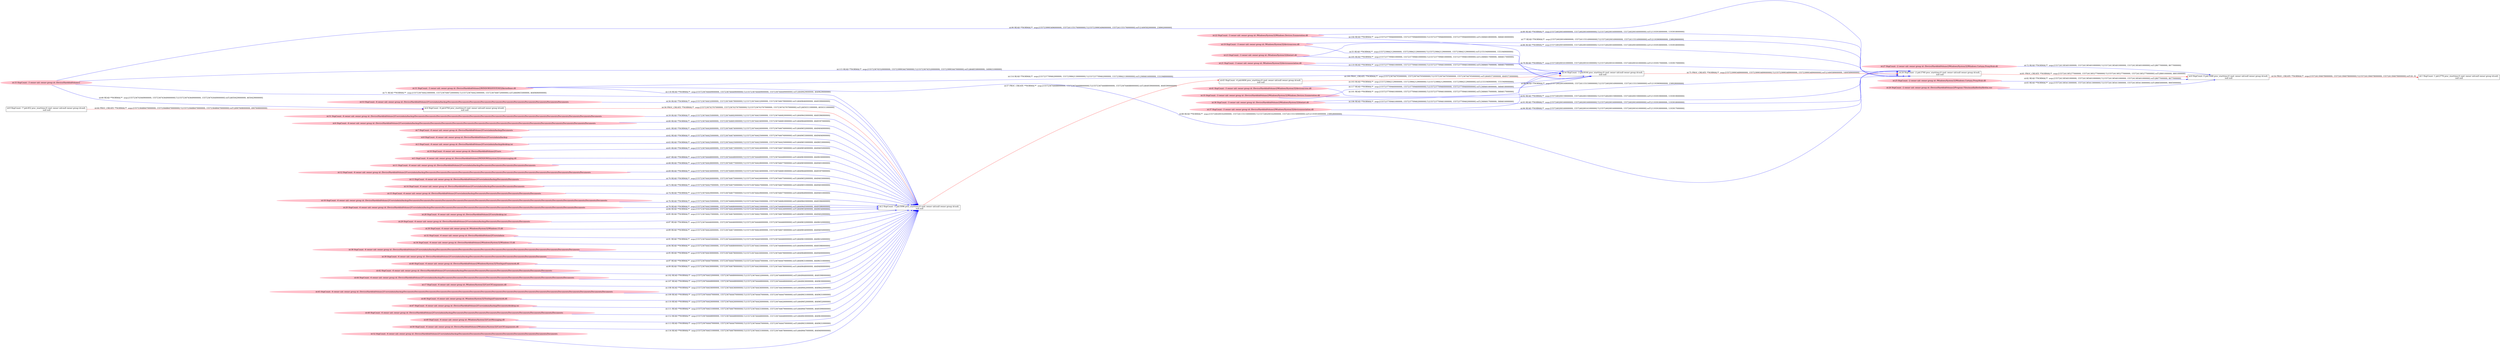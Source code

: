 digraph  {
rankdir=LR
"0"[color=black,label="id:0 HopCount: 0 pid:1648 proc_starttime:0 cmd: owner uid:null owner group id:null,\n null null", shape=box,style=solid];
"1"[color=black,label="id:1 HopCount: 1 pid:2776 proc_starttime:0 cmd: owner uid:null owner group id:null,\n null null", shape=box,style=solid];
"0" -> "1" [id=54,__obj="PROC_CREATE"color=red,label="id:54 PROC_CREATE **NORMAL**  seqs:[1557241394078000000, 1557241394078000000] T:[1557241394078000000, 1557241394078000000] relT:[0, 0]",style=solid];
"19"[color=pink,label="id:19 HopCount: -3 owner uid: owner group id: /Windows/System32/deviceaccess.dll ", shape=oval,style=filled];
"16"[color=black,label="id:16 HopCount: -3 pid:8164 proc_starttime:0 cmd: owner uid:null owner group id:null,\n null null", shape=box,style=solid];
"19" -> "16" [id=55,__obj="READ"color=blue,label="id:55 READ **NORMAL**  seqs:[1557239842129000000, 1557239842129000000] T:[1557239842129000000, 1557239842129000000] relT:[1551949000000, 1551949000000]",style=solid];
"53"[color=pink,label="id:53 HopCount: -6 owner uid: owner group id: /Device/HarddiskVolume2/Users/admin/backup/Documents/Documents/Documents/Documents/Documents/Documents/Documents/Documents/Documents/Documents/Documents ", shape=oval,style=filled];
"2"[color=black,label="id:2 HopCount: -5 pid:5096 proc_starttime:0 cmd: owner uid:null owner group id:null,\n null null", shape=box,style=solid];
"53" -> "2" [id=56,__obj="READ"color=blue,label="id:56 READ **NORMAL**  seqs:[1557236744432000000, 1557236744679000000] T:[1557236744432000000, 1557236744679000000] relT:[4649646000000, 4649399000000]",style=solid];
"43"[color=black,label="id:43 HopCount: -4 pid:6404 proc_starttime:0 cmd: owner uid:null owner group id:null,\n null null", shape=box,style=solid];
"2" -> "43" [id=57,__obj="PROC_CREATE"color=red,label="id:57 PROC_CREATE **NORMAL**  seqs:[1557236744688000000, 1557236744688000000] T:[1557236744688000000, 1557236744688000000] relT:[4649390000000, 4649390000000]",style=solid];
"4"[color=black,label="id:4 HopCount: -6 pid:4704 proc_starttime:0 cmd: owner uid:null owner group id:null,\n null null", shape=box,style=solid];
"4" -> "2" [id=58,__obj="PROC_CREATE"color=red,label="id:58 PROC_CREATE **NORMAL**  seqs:[1557236743767000000, 1557236743767000000] T:[1557236743767000000, 1557236743767000000] relT:[4650311000000, 4650311000000]",style=solid];
"51"[color=pink,label="id:51 HopCount: -6 owner uid: owner group id: /Device/HarddiskVolume2/Users/admin/backup/Documents/Documents/Documents/Documents/Documents/Documents/Documents/Documents/Documents/Documents/Documents/Documents/Documents/Documents/Documents/Documents/Documents ", shape=oval,style=filled];
"51" -> "2" [id=59,__obj="READ"color=blue,label="id:59 READ **NORMAL**  seqs:[1557236744435000000, 1557236744682000000] T:[1557236744435000000, 1557236744682000000] relT:[4649643000000, 4649396000000]",style=solid];
"6"[color=pink,label="id:6 HopCount: -6 owner uid: owner group id: /Device/HarddiskVolume2/Users/admin/backup/Documents/Documents/Documents/Documents/Documents/Documents/Documents/Documents/Documents/Documents/Documents/Documents/Documents/Documents/Documents/Documents ", shape=oval,style=filled];
"6" -> "2" [id=60,__obj="READ"color=blue,label="id:60 READ **NORMAL**  seqs:[1557236744434000000, 1557236744681000000] T:[1557236744434000000, 1557236744681000000] relT:[4649644000000, 4649397000000]",style=solid];
"7"[color=pink,label="id:7 HopCount: -6 owner uid: owner group id: /Device/HarddiskVolume2/Users/admin/backup/Documents ", shape=oval,style=filled];
"7" -> "2" [id=61,__obj="READ"color=blue,label="id:61 READ **NORMAL**  seqs:[1557236744426000000, 1557236744674000000] T:[1557236744426000000, 1557236744674000000] relT:[4649652000000, 4649404000000]",style=solid];
"8"[color=pink,label="id:8 HopCount: -6 owner uid: owner group id: /Device/HarddiskVolume2/Users/admin/backup ", shape=oval,style=filled];
"8" -> "2" [id=62,__obj="READ"color=blue,label="id:62 READ **NORMAL**  seqs:[1557236744425000000, 1557236744674000000] T:[1557236744425000000, 1557236744674000000] relT:[4649653000000, 4649404000000]",style=solid];
"3"[color=pink,label="id:3 HopCount: -6 owner uid: owner group id: /Device/HarddiskVolume2/Users/admin/backup/desktop.ini ", shape=oval,style=filled];
"3" -> "2" [id=63,__obj="READ"color=blue,label="id:63 READ **NORMAL**  seqs:[1557236744425000000, 1557236744425000000] T:[1557236744425000000, 1557236744425000000] relT:[4649653000000, 4649653000000]",style=solid];
"9"[color=black,label="id:9 HopCount: -7 pid:452 proc_starttime:0 cmd: owner uid:null owner group id:null,\n null null", shape=box,style=solid];
"9" -> "4" [id=64,__obj="PROC_CREATE"color=red,label="id:64 PROC_CREATE **NORMAL**  seqs:[1557236486470000000, 1557236486470000000] T:[1557236486470000000, 1557236486470000000] relT:[4907608000000, 4907608000000]",style=solid];
"10"[color=pink,label="id:10 HopCount: -6 owner uid: owner group id: /Device/HarddiskVolume2/Users ", shape=oval,style=filled];
"10" -> "2" [id=65,__obj="READ"color=blue,label="id:65 READ **NORMAL**  seqs:[1557236744424000000, 1557236744673000000] T:[1557236744424000000, 1557236744673000000] relT:[4649654000000, 4649405000000]",style=solid];
"33"[color=pink,label="id:33 HopCount: -3 owner uid: owner group id: /Device/HarddiskVolume2 ", shape=oval,style=filled];
"33" -> "4" [id=66,__obj="READ"color=blue,label="id:66 READ **NORMAL**  seqs:[1557236743649000000, 1557236743649000000] T:[1557236743649000000, 1557236743649000000] relT:[4650429000000, 4650429000000]",style=solid];
"5"[color=pink,label="id:5 HopCount: -6 owner uid: owner group id: /Device/HarddiskVolume2/WINDOWS/system32/coremessaging.dll ", shape=oval,style=filled];
"5" -> "2" [id=67,__obj="READ"color=blue,label="id:67 READ **NORMAL**  seqs:[1557236744448000000, 1557236744448000000] T:[1557236744448000000, 1557236744448000000] relT:[4649630000000, 4649630000000]",style=solid];
"11"[color=pink,label="id:11 HopCount: -6 owner uid: owner group id: /Device/HarddiskVolume2/Users/admin/backup/Documents/Documents/Documents/Documents/Documents ", shape=oval,style=filled];
"11" -> "2" [id=68,__obj="READ"color=blue,label="id:68 READ **NORMAL**  seqs:[1557236744428000000, 1557236744677000000] T:[1557236744428000000, 1557236744677000000] relT:[4649650000000, 4649401000000]",style=solid];
"12"[color=pink,label="id:12 HopCount: -6 owner uid: owner group id: /Device/HarddiskVolume2/Users/admin/backup/Documents/Documents/Documents/Documents/Documents/Documents/Documents/Documents/Documents/Documents/Documents/Documents/Documents/Documents/Documents ", shape=oval,style=filled];
"12" -> "2" [id=69,__obj="READ"color=blue,label="id:69 READ **NORMAL**  seqs:[1557236744434000000, 1557236744681000000] T:[1557236744434000000, 1557236744681000000] relT:[4649644000000, 4649397000000]",style=solid];
"13"[color=pink,label="id:13 HopCount: -6 owner uid: owner group id: /Device/HarddiskVolume2/Users/admin/backup/Documents/Documents ", shape=oval,style=filled];
"13" -> "2" [id=70,__obj="READ"color=blue,label="id:70 READ **NORMAL**  seqs:[1557236744426000000, 1557236744675000000] T:[1557236744426000000, 1557236744675000000] relT:[4649652000000, 4649403000000]",style=solid];
"33" -> "2" [id=71,__obj="READ"color=blue,label="id:71 READ **NORMAL**  seqs:[1557236744423000000, 1557236744672000000] T:[1557236744423000000, 1557236744672000000] relT:[4649655000000, 4649406000000]",style=solid];
"27"[color=pink,label="id:27 HopCount: -2 owner uid: owner group id: /Device/HarddiskVolume2/Windows/System32/Windows.Cortana.ProxyStub.dll ", shape=oval,style=filled];
"27" -> "0" [id=72,__obj="READ"color=blue,label="id:72 READ **NORMAL**  seqs:[1557241385401000000, 1557241385401000000] T:[1557241385401000000, 1557241385401000000] relT:[8677000000, 8677000000]",style=solid];
"14"[color=pink,label="id:14 HopCount: -6 owner uid: owner group id: /Device/HarddiskVolume2/Users/admin/backup/Documents/Documents/Documents ", shape=oval,style=filled];
"14" -> "2" [id=73,__obj="READ"color=blue,label="id:73 READ **NORMAL**  seqs:[1557236744427000000, 1557236744675000000] T:[1557236744427000000, 1557236744675000000] relT:[4649651000000, 4649403000000]",style=solid];
"15"[color=pink,label="id:15 HopCount: -6 owner uid: owner group id: /Device/HarddiskVolume2/Users/admin/backup/Documents/Documents/Documents/Documents/Documents/Documents ", shape=oval,style=filled];
"15" -> "2" [id=74,__obj="READ"color=blue,label="id:74 READ **NORMAL**  seqs:[1557236744429000000, 1557236744677000000] T:[1557236744429000000, 1557236744677000000] relT:[4649649000000, 4649401000000]",style=solid];
"24"[color=black,label="id:24 HopCount: -2 pid:3740 proc_starttime:0 cmd: owner uid:null owner group id:null,\n null null", shape=box,style=solid];
"16" -> "24" [id=75,__obj="PROC_CREATE"color=red,label="id:75 PROC_CREATE **NORMAL**  seqs:[1557239993489000000, 1557239993489000000] T:[1557239993489000000, 1557239993489000000] relT:[1400589000000, 1400589000000]",style=solid];
"18"[color=pink,label="id:18 HopCount: -6 owner uid: owner group id: /Device/HarddiskVolume2/Users/admin/backup/Documents/Documents/Documents/Documents/Documents/Documents/Documents/Documents/Documents/Documents/Documents/Documents/Documents/Documents/Documents/Documents/Documents/Documents ", shape=oval,style=filled];
"18" -> "2" [id=76,__obj="READ"color=blue,label="id:76 READ **NORMAL**  seqs:[1557236744435000000, 1557236744682000000] T:[1557236744435000000, 1557236744682000000] relT:[4649643000000, 4649396000000]",style=solid];
"19" -> "24" [id=77,__obj="READ"color=blue,label="id:77 READ **NORMAL**  seqs:[1557240200169000000, 1557241155149000000] T:[1557240200169000000, 1557241155149000000] relT:[1193909000000, 238929000000]",style=solid];
"20"[color=pink,label="id:20 HopCount: -6 owner uid: owner group id: /Device/HarddiskVolume2/Users/admin/backup/Documents/Documents/Documents/Documents/Documents/Documents/Documents/Documents/Documents/Documents/Documents/Documents/Documents/Documents ", shape=oval,style=filled];
"20" -> "2" [id=78,__obj="READ"color=blue,label="id:78 READ **NORMAL**  seqs:[1557236744433000000, 1557236744680000000] T:[1557236744433000000, 1557236744680000000] relT:[4649645000000, 4649398000000]",style=solid];
"21"[color=pink,label="id:21 HopCount: -3 owner uid: owner group id: /Windows/System32/deviceassociation.dll ", shape=oval,style=filled];
"21" -> "24" [id=79,__obj="READ"color=blue,label="id:79 READ **NORMAL**  seqs:[1557240200161000000, 1557240200161000000] T:[1557240200161000000, 1557240200161000000] relT:[1193917000000, 1193917000000]",style=solid];
"22"[color=pink,label="id:22 HopCount: -3 owner uid: owner group id: /Windows/System32/Windows.Devices.Enumeration.dll ", shape=oval,style=filled];
"22" -> "24" [id=80,__obj="READ"color=blue,label="id:80 READ **NORMAL**  seqs:[1557240200160000000, 1557240200160000000] T:[1557240200160000000, 1557240200160000000] relT:[1193918000000, 1193918000000]",style=solid];
"24" -> "0" [id=81,__obj="PROC_CREATE"color=red,label="id:81 PROC_CREATE **NORMAL**  seqs:[1557241385277000000, 1557241385277000000] T:[1557241385277000000, 1557241385277000000] relT:[8801000000, 8801000000]",style=solid];
"25"[color=pink,label="id:25 HopCount: -2 owner uid: owner group id: /Windows/System32/Windows.Cortana.ProxyStub.dll ", shape=oval,style=filled];
"25" -> "0" [id=82,__obj="READ"color=blue,label="id:82 READ **NORMAL**  seqs:[1557241385401000000, 1557241385401000000] T:[1557241385401000000, 1557241385401000000] relT:[8677000000, 8677000000]",style=solid];
"26"[color=pink,label="id:26 HopCount: -2 owner uid: owner group id: /Device/HarddiskVolume2/Program Files/mozilla/firefox/firefox.exe ", shape=oval,style=filled];
"26" -> "0" [id=83,__obj="READ"color=blue,label="id:83 READ **NORMAL**  seqs:[1557241385413000000, 1557241385413000000] T:[1557241385413000000, 1557241385413000000] relT:[8665000000, 8665000000]",style=solid];
"28"[color=pink,label="id:28 HopCount: -6 owner uid: owner group id: /Device/HarddiskVolume2/Users/desktop.ini ", shape=oval,style=filled];
"28" -> "2" [id=84,__obj="READ"color=blue,label="id:84 READ **NORMAL**  seqs:[1557236744424000000, 1557236744424000000] T:[1557236744424000000, 1557236744424000000] relT:[4649654000000, 4649654000000]",style=solid];
"29"[color=pink,label="id:29 HopCount: -6 owner uid: owner group id: /Device/HarddiskVolume2/Users/admin/backup/Documents/Documents/Documents/Documents ", shape=oval,style=filled];
"29" -> "2" [id=85,__obj="READ"color=blue,label="id:85 READ **NORMAL**  seqs:[1557236744427000000, 1557236744676000000] T:[1557236744427000000, 1557236744676000000] relT:[4649651000000, 4649402000000]",style=solid];
"23"[color=pink,label="id:23 HopCount: -3 owner uid: owner group id: /Windows/System32/biwinrt.dll ", shape=oval,style=filled];
"23" -> "24" [id=86,__obj="READ"color=blue,label="id:86 READ **NORMAL**  seqs:[1557240200160000000, 1557240200160000000] T:[1557240200160000000, 1557240200160000000] relT:[1193918000000, 1193918000000]",style=solid];
"30"[color=pink,label="id:30 HopCount: -6 owner uid: owner group id: /Windows/System32/Windows.UI.dll ", shape=oval,style=filled];
"30" -> "2" [id=87,__obj="READ"color=blue,label="id:87 READ **NORMAL**  seqs:[1557236744446000000, 1557236744446000000] T:[1557236744446000000, 1557236744446000000] relT:[4649632000000, 4649632000000]",style=solid];
"31"[color=pink,label="id:31 HopCount: -3 owner uid: owner group id: /Device/HarddiskVolume2/WINDOWS/SYSTEM32/kernelbase.dll ", shape=oval,style=filled];
"31" -> "24" [id=88,__obj="READ"color=blue,label="id:88 READ **NORMAL**  seqs:[1557240200162000000, 1557241155150000000] T:[1557240200162000000, 1557241155150000000] relT:[1193916000000, 238928000000]",style=solid];
"32"[color=pink,label="id:32 HopCount: -6 owner uid: owner group id: /Device/HarddiskVolume2/Users/admin ", shape=oval,style=filled];
"32" -> "2" [id=89,__obj="READ"color=blue,label="id:89 READ **NORMAL**  seqs:[1557236744424000000, 1557236744673000000] T:[1557236744424000000, 1557236744673000000] relT:[4649654000000, 4649405000000]",style=solid];
"33" -> "24" [id=90,__obj="READ"color=blue,label="id:90 READ **NORMAL**  seqs:[1557239993496000000, 1557241155176000000] T:[1557239993496000000, 1557241155176000000] relT:[1400582000000, 238902000000]",style=solid];
"34"[color=pink,label="id:34 HopCount: -6 owner uid: owner group id: /Device/HarddiskVolume2/Windows/System32/Windows.UI.dll ", shape=oval,style=filled];
"34" -> "2" [id=91,__obj="READ"color=blue,label="id:91 READ **NORMAL**  seqs:[1557236744445000000, 1557236744446000000] T:[1557236744445000000, 1557236744446000000] relT:[4649633000000, 4649632000000]",style=solid];
"35"[color=pink,label="id:35 HopCount: -3 owner uid: owner group id: /Device/HarddiskVolume2/Windows/System32/Windows.Devices.Enumeration.dll ", shape=oval,style=filled];
"35" -> "24" [id=92,__obj="READ"color=blue,label="id:92 READ **NORMAL**  seqs:[1557240200159000000, 1557240200159000000] T:[1557240200159000000, 1557240200159000000] relT:[1193919000000, 1193919000000]",style=solid];
"36"[color=pink,label="id:36 HopCount: -3 owner uid: owner group id: /Device/HarddiskVolume2/Windows/System32/biwinrt.dll ", shape=oval,style=filled];
"36" -> "24" [id=93,__obj="READ"color=blue,label="id:93 READ **NORMAL**  seqs:[1557240200160000000, 1557240200160000000] T:[1557240200160000000, 1557240200160000000] relT:[1193918000000, 1193918000000]",style=solid];
"38"[color=pink,label="id:38 HopCount: -6 owner uid: owner group id: /Device/HarddiskVolume2/Users/admin/backup/Documents/Documents/Documents/Documents/Documents/Documents/Documents/Documents/Documents/Documents/Documents/Documents/Documents ", shape=oval,style=filled];
"38" -> "2" [id=94,__obj="READ"color=blue,label="id:94 READ **NORMAL**  seqs:[1557236744433000000, 1557236744680000000] T:[1557236744433000000, 1557236744680000000] relT:[4649645000000, 4649398000000]",style=solid];
"39"[color=pink,label="id:39 HopCount: -6 owner uid: owner group id: /Device/HarddiskVolume2/Users/admin/backup/Documents/Documents/Documents/Documents/Documents/Documents/Documents ", shape=oval,style=filled];
"39" -> "2" [id=95,__obj="READ"color=blue,label="id:95 READ **NORMAL**  seqs:[1557236744430000000, 1557236744678000000] T:[1557236744430000000, 1557236744678000000] relT:[4649648000000, 4649400000000]",style=solid];
"37"[color=pink,label="id:37 HopCount: -3 owner uid: owner group id: /Device/HarddiskVolume2/Windows/System32/deviceassociation.dll ", shape=oval,style=filled];
"37" -> "24" [id=96,__obj="READ"color=blue,label="id:96 READ **NORMAL**  seqs:[1557240200160000000, 1557240200161000000] T:[1557240200160000000, 1557240200161000000] relT:[1193918000000, 1193917000000]",style=solid];
"40"[color=pink,label="id:40 HopCount: -6 owner uid: owner group id: /Device/HarddiskVolume2/Windows/System32/TextInputFramework.dll ", shape=oval,style=filled];
"40" -> "2" [id=97,__obj="READ"color=blue,label="id:97 READ **NORMAL**  seqs:[1557236744447000000, 1557236744447000000] T:[1557236744447000000, 1557236744447000000] relT:[4649631000000, 4649631000000]",style=solid];
"41"[color=pink,label="id:41 HopCount: -3 owner uid: owner group id: /Device/HarddiskVolume2/Windows/System32/deviceaccess.dll ", shape=oval,style=filled];
"41" -> "24" [id=98,__obj="READ"color=blue,label="id:98 READ **NORMAL**  seqs:[1557240200169000000, 1557241155150000000] T:[1557240200169000000, 1557241155150000000] relT:[1193909000000, 238928000000]",style=solid];
"42"[color=pink,label="id:42 HopCount: -6 owner uid: owner group id: /Device/HarddiskVolume2/Users/admin/backup/Documents/Documents/Documents/Documents/Documents/Documents/Documents/Documents ", shape=oval,style=filled];
"42" -> "2" [id=99,__obj="READ"color=blue,label="id:99 READ **NORMAL**  seqs:[1557236744430000000, 1557236744678000000] T:[1557236744430000000, 1557236744678000000] relT:[4649648000000, 4649400000000]",style=solid];
"43" -> "16" [id=100,__obj="PROC_CREATE"color=red,label="id:100 PROC_CREATE **NORMAL**  seqs:[1557236744705000000, 1557236744705000000] T:[1557236744705000000, 1557236744705000000] relT:[4649373000000, 4649373000000]",style=solid];
"36" -> "16" [id=101,__obj="READ"color=blue,label="id:101 READ **NORMAL**  seqs:[1557237709461000000, 1557237709461000000] T:[1557237709461000000, 1557237709461000000] relT:[3684617000000, 3684617000000]",style=solid];
"44"[color=pink,label="id:44 HopCount: -6 owner uid: owner group id: /Device/HarddiskVolume2/Users/admin/backup/Documents/Documents/Documents/Documents/Documents/Documents/Documents/Documents/Documents/Documents/Documents/Documents ", shape=oval,style=filled];
"44" -> "2" [id=102,__obj="READ"color=blue,label="id:102 READ **NORMAL**  seqs:[1557236744432000000, 1557236744680000000] T:[1557236744432000000, 1557236744680000000] relT:[4649646000000, 4649398000000]",style=solid];
"41" -> "16" [id=103,__obj="READ"color=blue,label="id:103 READ **NORMAL**  seqs:[1557239842129000000, 1557239842129000000] T:[1557239842129000000, 1557239842129000000] relT:[1551949000000, 1551949000000]",style=solid];
"22" -> "16" [id=104,__obj="READ"color=blue,label="id:104 READ **NORMAL**  seqs:[1557237709460000000, 1557237709460000000] T:[1557237709460000000, 1557237709460000000] relT:[3684618000000, 3684618000000]",style=solid];
"23" -> "16" [id=105,__obj="READ"color=blue,label="id:105 READ **NORMAL**  seqs:[1557237709461000000, 1557237709461000000] T:[1557237709461000000, 1557237709461000000] relT:[3684617000000, 3684617000000]",style=solid];
"37" -> "16" [id=106,__obj="READ"color=blue,label="id:106 READ **NORMAL**  seqs:[1557237709461000000, 1557237709462000000] T:[1557237709461000000, 1557237709462000000] relT:[3684617000000, 3684616000000]",style=solid];
"17"[color=pink,label="id:17 HopCount: -6 owner uid: owner group id: /Windows/System32/CoreUIComponents.dll ", shape=oval,style=filled];
"17" -> "2" [id=107,__obj="READ"color=blue,label="id:107 READ **NORMAL**  seqs:[1557236744448000000, 1557236744448000000] T:[1557236744448000000, 1557236744448000000] relT:[4649630000000, 4649630000000]",style=solid];
"45"[color=pink,label="id:45 HopCount: -6 owner uid: owner group id: /Device/HarddiskVolume2/Users/admin/backup/Documents/Documents/Documents/Documents/Documents/Documents/Documents/Documents/Documents/Documents/Documents/Documents/Documents/Documents/Documents/Documents/Documents/Documents/Documents ", shape=oval,style=filled];
"45" -> "2" [id=108,__obj="READ"color=blue,label="id:108 READ **NORMAL**  seqs:[1557236744436000000, 1557236744436000000] T:[1557236744436000000, 1557236744436000000] relT:[4649642000000, 4649642000000]",style=solid];
"46"[color=pink,label="id:46 HopCount: -6 owner uid: owner group id: /Windows/System32/TextInputFramework.dll ", shape=oval,style=filled];
"46" -> "2" [id=109,__obj="READ"color=blue,label="id:109 READ **NORMAL**  seqs:[1557236744447000000, 1557236744447000000] T:[1557236744447000000, 1557236744447000000] relT:[4649631000000, 4649631000000]",style=solid];
"47"[color=pink,label="id:47 HopCount: -6 owner uid: owner group id: /Device/HarddiskVolume2/Users/admin/backup/Documents/desktop.ini ", shape=oval,style=filled];
"47" -> "2" [id=110,__obj="READ"color=blue,label="id:110 READ **NORMAL**  seqs:[1557236744426000000, 1557236744426000000] T:[1557236744426000000, 1557236744426000000] relT:[4649652000000, 4649652000000]",style=solid];
"48"[color=pink,label="id:48 HopCount: -6 owner uid: owner group id: /Device/HarddiskVolume2/Users/admin/backup/Documents/Documents/Documents/Documents/Documents/Documents/Documents/Documents/Documents/Documents ", shape=oval,style=filled];
"48" -> "2" [id=111,__obj="READ"color=blue,label="id:111 READ **NORMAL**  seqs:[1557236744431000000, 1557236744679000000] T:[1557236744431000000, 1557236744679000000] relT:[4649647000000, 4649399000000]",style=solid];
"49"[color=pink,label="id:49 HopCount: -6 owner uid: owner group id: /Windows/System32/CoreMessaging.dll ", shape=oval,style=filled];
"49" -> "2" [id=112,__obj="READ"color=blue,label="id:112 READ **NORMAL**  seqs:[1557236744448000000, 1557236744448000000] T:[1557236744448000000, 1557236744448000000] relT:[4649630000000, 4649630000000]",style=solid];
"50"[color=pink,label="id:50 HopCount: -6 owner uid: owner group id: /Device/HarddiskVolume2/Windows/System32/CoreUIComponents.dll ", shape=oval,style=filled];
"50" -> "2" [id=113,__obj="READ"color=blue,label="id:113 READ **NORMAL**  seqs:[1557236744447000000, 1557236744447000000] T:[1557236744447000000, 1557236744447000000] relT:[4649631000000, 4649631000000]",style=solid];
"31" -> "16" [id=114,__obj="READ"color=blue,label="id:114 READ **NORMAL**  seqs:[1557237709462000000, 1557239842130000000] T:[1557237709462000000, 1557239842130000000] relT:[3684616000000, 1551948000000]",style=solid];
"33" -> "16" [id=115,__obj="READ"color=blue,label="id:115 READ **NORMAL**  seqs:[1557236745520000000, 1557239993447000000] T:[1557236745520000000, 1557239993447000000] relT:[4648558000000, 1400631000000]",style=solid];
"52"[color=pink,label="id:52 HopCount: -6 owner uid: owner group id: /Device/HarddiskVolume2/Users/admin/backup/Documents/Documents/Documents/Documents/Documents/Documents/Documents/Documents/Documents ", shape=oval,style=filled];
"52" -> "2" [id=116,__obj="READ"color=blue,label="id:116 READ **NORMAL**  seqs:[1557236744431000000, 1557236744678000000] T:[1557236744431000000, 1557236744678000000] relT:[4649647000000, 4649400000000]",style=solid];
"35" -> "16" [id=117,__obj="READ"color=blue,label="id:117 READ **NORMAL**  seqs:[1557237709460000000, 1557237709460000000] T:[1557237709460000000, 1557237709460000000] relT:[3684618000000, 3684618000000]",style=solid];
"31" -> "2" [id=118,__obj="READ"color=blue,label="id:118 READ **NORMAL**  seqs:[1557236744449000000, 1557236744449000000] T:[1557236744449000000, 1557236744449000000] relT:[4649629000000, 4649629000000]",style=solid];
"21" -> "16" [id=119,__obj="READ"color=blue,label="id:119 READ **NORMAL**  seqs:[1557237709461000000, 1557237709461000000] T:[1557237709461000000, 1557237709461000000] relT:[3684617000000, 3684617000000]",style=solid];
}